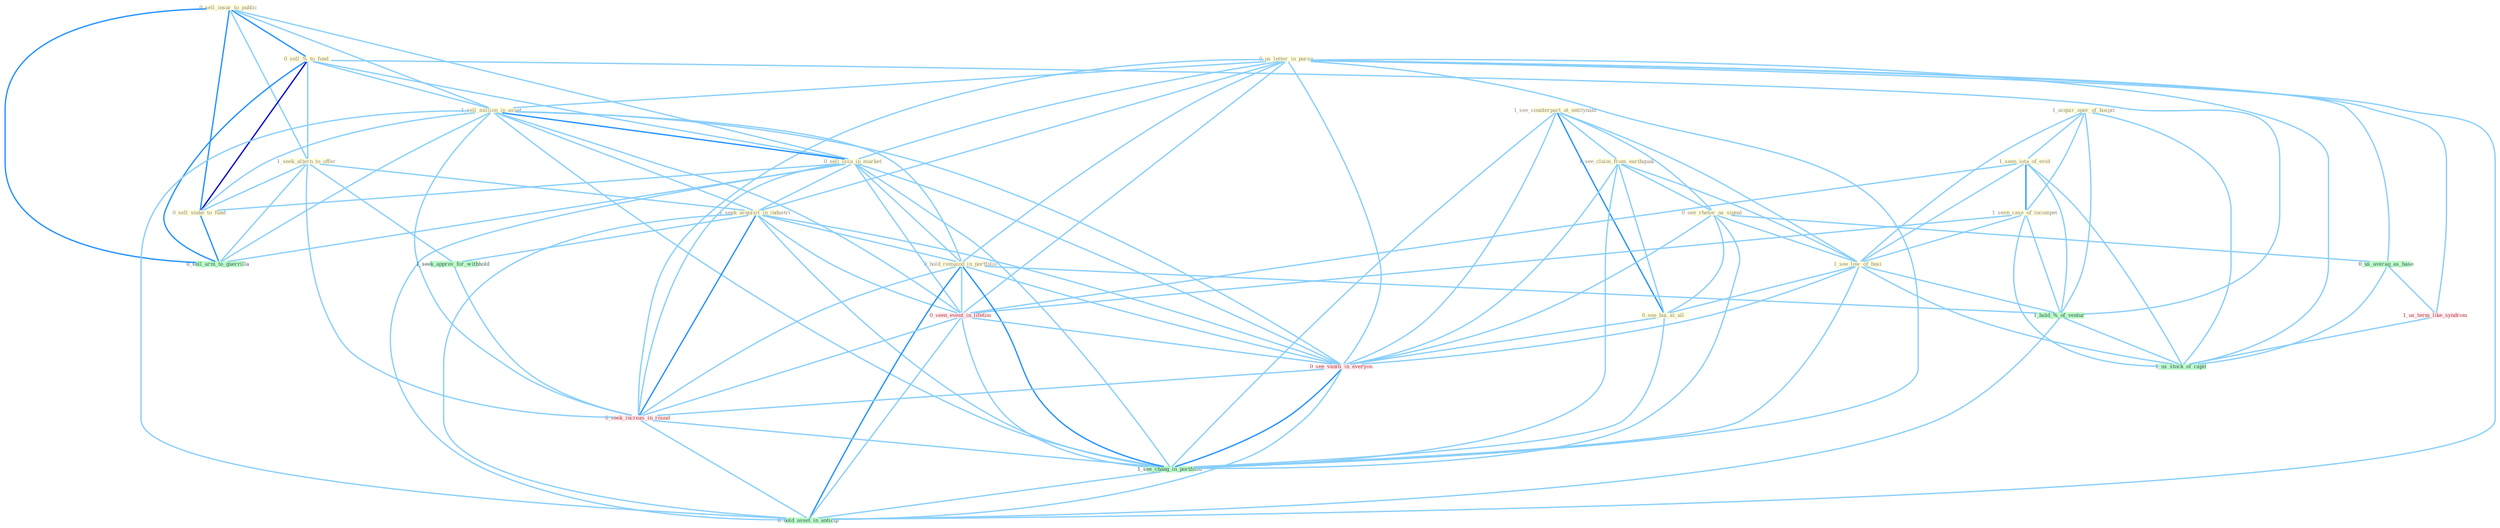 Graph G{ 
    node
    [shape=polygon,style=filled,width=.5,height=.06,color="#BDFCC9",fixedsize=true,fontsize=4,
    fontcolor="#2f4f4f"];
    {node
    [color="#ffffe0", fontcolor="#8b7d6b"] "0_sell_insur_to_public " "1_see_counterpart_at_entitynam " "1_acquir_oper_of_hospit " "0_us_letter_in_pursu " "1_seen_iota_of_evid " "0_sell_%_to_fund " "1_see_claim_from_earthquak " "0_see_rhetor_as_signal " "1_sell_million_in_asset " "0_sell_issu_in_market " "1_seek_altern_to_offer " "1_seek_acquisit_in_industri " "1_seen_case_of_incompet " "1_see_low_of_busi " "0_see_bui_at_all " "0_hold_remaind_in_portfolio " "0_sell_stake_to_fund "}
{node [color="#fff0f5", fontcolor="#b22222"] "0_seen_event_in_lifetim " "1_us_term_like_syndrom " "0_see_vaniti_in_everyon " "0_seek_increas_in_round "}
edge [color="#B0E2FF"];

	"0_sell_insur_to_public " -- "0_sell_%_to_fund " [w="2", color="#1e90ff" , len=0.8];
	"0_sell_insur_to_public " -- "1_sell_million_in_asset " [w="1", color="#87cefa" ];
	"0_sell_insur_to_public " -- "0_sell_issu_in_market " [w="1", color="#87cefa" ];
	"0_sell_insur_to_public " -- "1_seek_altern_to_offer " [w="1", color="#87cefa" ];
	"0_sell_insur_to_public " -- "0_sell_stake_to_fund " [w="2", color="#1e90ff" , len=0.8];
	"0_sell_insur_to_public " -- "0_sell_arm_to_guerrilla " [w="2", color="#1e90ff" , len=0.8];
	"1_see_counterpart_at_entitynam " -- "1_see_claim_from_earthquak " [w="1", color="#87cefa" ];
	"1_see_counterpart_at_entitynam " -- "0_see_rhetor_as_signal " [w="1", color="#87cefa" ];
	"1_see_counterpart_at_entitynam " -- "1_see_low_of_busi " [w="1", color="#87cefa" ];
	"1_see_counterpart_at_entitynam " -- "0_see_bui_at_all " [w="2", color="#1e90ff" , len=0.8];
	"1_see_counterpart_at_entitynam " -- "0_see_vaniti_in_everyon " [w="1", color="#87cefa" ];
	"1_see_counterpart_at_entitynam " -- "1_see_chang_in_portfolio " [w="1", color="#87cefa" ];
	"1_acquir_oper_of_hospit " -- "1_seen_iota_of_evid " [w="1", color="#87cefa" ];
	"1_acquir_oper_of_hospit " -- "1_seen_case_of_incompet " [w="1", color="#87cefa" ];
	"1_acquir_oper_of_hospit " -- "1_see_low_of_busi " [w="1", color="#87cefa" ];
	"1_acquir_oper_of_hospit " -- "1_hold_%_of_ventur " [w="1", color="#87cefa" ];
	"1_acquir_oper_of_hospit " -- "1_us_stock_of_capit " [w="1", color="#87cefa" ];
	"0_us_letter_in_pursu " -- "1_sell_million_in_asset " [w="1", color="#87cefa" ];
	"0_us_letter_in_pursu " -- "0_sell_issu_in_market " [w="1", color="#87cefa" ];
	"0_us_letter_in_pursu " -- "1_seek_acquisit_in_industri " [w="1", color="#87cefa" ];
	"0_us_letter_in_pursu " -- "0_hold_remaind_in_portfolio " [w="1", color="#87cefa" ];
	"0_us_letter_in_pursu " -- "0_seen_event_in_lifetim " [w="1", color="#87cefa" ];
	"0_us_letter_in_pursu " -- "0_us_averag_as_base " [w="1", color="#87cefa" ];
	"0_us_letter_in_pursu " -- "1_us_term_like_syndrom " [w="1", color="#87cefa" ];
	"0_us_letter_in_pursu " -- "0_see_vaniti_in_everyon " [w="1", color="#87cefa" ];
	"0_us_letter_in_pursu " -- "0_seek_increas_in_round " [w="1", color="#87cefa" ];
	"0_us_letter_in_pursu " -- "1_us_stock_of_capit " [w="1", color="#87cefa" ];
	"0_us_letter_in_pursu " -- "1_see_chang_in_portfolio " [w="1", color="#87cefa" ];
	"0_us_letter_in_pursu " -- "0_hold_asset_in_anticip " [w="1", color="#87cefa" ];
	"1_seen_iota_of_evid " -- "1_seen_case_of_incompet " [w="2", color="#1e90ff" , len=0.8];
	"1_seen_iota_of_evid " -- "1_see_low_of_busi " [w="1", color="#87cefa" ];
	"1_seen_iota_of_evid " -- "0_seen_event_in_lifetim " [w="1", color="#87cefa" ];
	"1_seen_iota_of_evid " -- "1_hold_%_of_ventur " [w="1", color="#87cefa" ];
	"1_seen_iota_of_evid " -- "1_us_stock_of_capit " [w="1", color="#87cefa" ];
	"0_sell_%_to_fund " -- "1_sell_million_in_asset " [w="1", color="#87cefa" ];
	"0_sell_%_to_fund " -- "0_sell_issu_in_market " [w="1", color="#87cefa" ];
	"0_sell_%_to_fund " -- "1_seek_altern_to_offer " [w="1", color="#87cefa" ];
	"0_sell_%_to_fund " -- "0_sell_stake_to_fund " [w="3", color="#0000cd" , len=0.6];
	"0_sell_%_to_fund " -- "1_hold_%_of_ventur " [w="1", color="#87cefa" ];
	"0_sell_%_to_fund " -- "0_sell_arm_to_guerrilla " [w="2", color="#1e90ff" , len=0.8];
	"1_see_claim_from_earthquak " -- "0_see_rhetor_as_signal " [w="1", color="#87cefa" ];
	"1_see_claim_from_earthquak " -- "1_see_low_of_busi " [w="1", color="#87cefa" ];
	"1_see_claim_from_earthquak " -- "0_see_bui_at_all " [w="1", color="#87cefa" ];
	"1_see_claim_from_earthquak " -- "0_see_vaniti_in_everyon " [w="1", color="#87cefa" ];
	"1_see_claim_from_earthquak " -- "1_see_chang_in_portfolio " [w="1", color="#87cefa" ];
	"0_see_rhetor_as_signal " -- "1_see_low_of_busi " [w="1", color="#87cefa" ];
	"0_see_rhetor_as_signal " -- "0_see_bui_at_all " [w="1", color="#87cefa" ];
	"0_see_rhetor_as_signal " -- "0_us_averag_as_base " [w="1", color="#87cefa" ];
	"0_see_rhetor_as_signal " -- "0_see_vaniti_in_everyon " [w="1", color="#87cefa" ];
	"0_see_rhetor_as_signal " -- "1_see_chang_in_portfolio " [w="1", color="#87cefa" ];
	"1_sell_million_in_asset " -- "0_sell_issu_in_market " [w="2", color="#1e90ff" , len=0.8];
	"1_sell_million_in_asset " -- "1_seek_acquisit_in_industri " [w="1", color="#87cefa" ];
	"1_sell_million_in_asset " -- "0_hold_remaind_in_portfolio " [w="1", color="#87cefa" ];
	"1_sell_million_in_asset " -- "0_sell_stake_to_fund " [w="1", color="#87cefa" ];
	"1_sell_million_in_asset " -- "0_seen_event_in_lifetim " [w="1", color="#87cefa" ];
	"1_sell_million_in_asset " -- "0_see_vaniti_in_everyon " [w="1", color="#87cefa" ];
	"1_sell_million_in_asset " -- "0_sell_arm_to_guerrilla " [w="1", color="#87cefa" ];
	"1_sell_million_in_asset " -- "0_seek_increas_in_round " [w="1", color="#87cefa" ];
	"1_sell_million_in_asset " -- "1_see_chang_in_portfolio " [w="1", color="#87cefa" ];
	"1_sell_million_in_asset " -- "0_hold_asset_in_anticip " [w="1", color="#87cefa" ];
	"0_sell_issu_in_market " -- "1_seek_acquisit_in_industri " [w="1", color="#87cefa" ];
	"0_sell_issu_in_market " -- "0_hold_remaind_in_portfolio " [w="1", color="#87cefa" ];
	"0_sell_issu_in_market " -- "0_sell_stake_to_fund " [w="1", color="#87cefa" ];
	"0_sell_issu_in_market " -- "0_seen_event_in_lifetim " [w="1", color="#87cefa" ];
	"0_sell_issu_in_market " -- "0_see_vaniti_in_everyon " [w="1", color="#87cefa" ];
	"0_sell_issu_in_market " -- "0_sell_arm_to_guerrilla " [w="1", color="#87cefa" ];
	"0_sell_issu_in_market " -- "0_seek_increas_in_round " [w="1", color="#87cefa" ];
	"0_sell_issu_in_market " -- "1_see_chang_in_portfolio " [w="1", color="#87cefa" ];
	"0_sell_issu_in_market " -- "0_hold_asset_in_anticip " [w="1", color="#87cefa" ];
	"1_seek_altern_to_offer " -- "1_seek_acquisit_in_industri " [w="1", color="#87cefa" ];
	"1_seek_altern_to_offer " -- "0_sell_stake_to_fund " [w="1", color="#87cefa" ];
	"1_seek_altern_to_offer " -- "1_seek_approv_for_withhold " [w="1", color="#87cefa" ];
	"1_seek_altern_to_offer " -- "0_sell_arm_to_guerrilla " [w="1", color="#87cefa" ];
	"1_seek_altern_to_offer " -- "0_seek_increas_in_round " [w="1", color="#87cefa" ];
	"1_seek_acquisit_in_industri " -- "0_hold_remaind_in_portfolio " [w="1", color="#87cefa" ];
	"1_seek_acquisit_in_industri " -- "0_seen_event_in_lifetim " [w="1", color="#87cefa" ];
	"1_seek_acquisit_in_industri " -- "1_seek_approv_for_withhold " [w="1", color="#87cefa" ];
	"1_seek_acquisit_in_industri " -- "0_see_vaniti_in_everyon " [w="1", color="#87cefa" ];
	"1_seek_acquisit_in_industri " -- "0_seek_increas_in_round " [w="2", color="#1e90ff" , len=0.8];
	"1_seek_acquisit_in_industri " -- "1_see_chang_in_portfolio " [w="1", color="#87cefa" ];
	"1_seek_acquisit_in_industri " -- "0_hold_asset_in_anticip " [w="1", color="#87cefa" ];
	"1_seen_case_of_incompet " -- "1_see_low_of_busi " [w="1", color="#87cefa" ];
	"1_seen_case_of_incompet " -- "0_seen_event_in_lifetim " [w="1", color="#87cefa" ];
	"1_seen_case_of_incompet " -- "1_hold_%_of_ventur " [w="1", color="#87cefa" ];
	"1_seen_case_of_incompet " -- "1_us_stock_of_capit " [w="1", color="#87cefa" ];
	"1_see_low_of_busi " -- "0_see_bui_at_all " [w="1", color="#87cefa" ];
	"1_see_low_of_busi " -- "1_hold_%_of_ventur " [w="1", color="#87cefa" ];
	"1_see_low_of_busi " -- "0_see_vaniti_in_everyon " [w="1", color="#87cefa" ];
	"1_see_low_of_busi " -- "1_us_stock_of_capit " [w="1", color="#87cefa" ];
	"1_see_low_of_busi " -- "1_see_chang_in_portfolio " [w="1", color="#87cefa" ];
	"0_see_bui_at_all " -- "0_see_vaniti_in_everyon " [w="1", color="#87cefa" ];
	"0_see_bui_at_all " -- "1_see_chang_in_portfolio " [w="1", color="#87cefa" ];
	"0_hold_remaind_in_portfolio " -- "0_seen_event_in_lifetim " [w="1", color="#87cefa" ];
	"0_hold_remaind_in_portfolio " -- "1_hold_%_of_ventur " [w="1", color="#87cefa" ];
	"0_hold_remaind_in_portfolio " -- "0_see_vaniti_in_everyon " [w="1", color="#87cefa" ];
	"0_hold_remaind_in_portfolio " -- "0_seek_increas_in_round " [w="1", color="#87cefa" ];
	"0_hold_remaind_in_portfolio " -- "1_see_chang_in_portfolio " [w="2", color="#1e90ff" , len=0.8];
	"0_hold_remaind_in_portfolio " -- "0_hold_asset_in_anticip " [w="2", color="#1e90ff" , len=0.8];
	"0_sell_stake_to_fund " -- "0_sell_arm_to_guerrilla " [w="2", color="#1e90ff" , len=0.8];
	"0_seen_event_in_lifetim " -- "0_see_vaniti_in_everyon " [w="1", color="#87cefa" ];
	"0_seen_event_in_lifetim " -- "0_seek_increas_in_round " [w="1", color="#87cefa" ];
	"0_seen_event_in_lifetim " -- "1_see_chang_in_portfolio " [w="1", color="#87cefa" ];
	"0_seen_event_in_lifetim " -- "0_hold_asset_in_anticip " [w="1", color="#87cefa" ];
	"0_us_averag_as_base " -- "1_us_term_like_syndrom " [w="1", color="#87cefa" ];
	"0_us_averag_as_base " -- "1_us_stock_of_capit " [w="1", color="#87cefa" ];
	"1_us_term_like_syndrom " -- "1_us_stock_of_capit " [w="1", color="#87cefa" ];
	"1_seek_approv_for_withhold " -- "0_seek_increas_in_round " [w="1", color="#87cefa" ];
	"1_hold_%_of_ventur " -- "1_us_stock_of_capit " [w="1", color="#87cefa" ];
	"1_hold_%_of_ventur " -- "0_hold_asset_in_anticip " [w="1", color="#87cefa" ];
	"0_see_vaniti_in_everyon " -- "0_seek_increas_in_round " [w="1", color="#87cefa" ];
	"0_see_vaniti_in_everyon " -- "1_see_chang_in_portfolio " [w="2", color="#1e90ff" , len=0.8];
	"0_see_vaniti_in_everyon " -- "0_hold_asset_in_anticip " [w="1", color="#87cefa" ];
	"0_seek_increas_in_round " -- "1_see_chang_in_portfolio " [w="1", color="#87cefa" ];
	"0_seek_increas_in_round " -- "0_hold_asset_in_anticip " [w="1", color="#87cefa" ];
	"1_see_chang_in_portfolio " -- "0_hold_asset_in_anticip " [w="1", color="#87cefa" ];
}